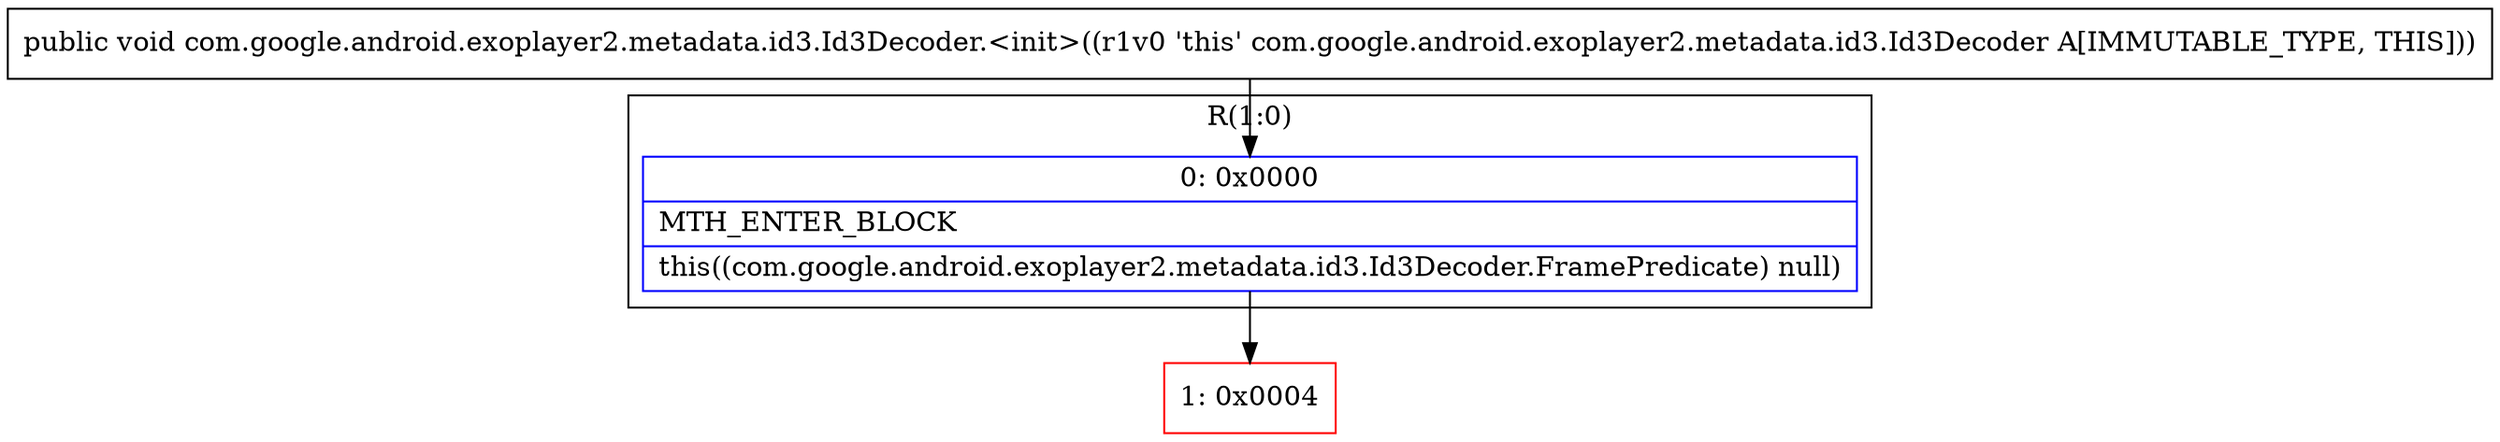 digraph "CFG forcom.google.android.exoplayer2.metadata.id3.Id3Decoder.\<init\>()V" {
subgraph cluster_Region_1630887138 {
label = "R(1:0)";
node [shape=record,color=blue];
Node_0 [shape=record,label="{0\:\ 0x0000|MTH_ENTER_BLOCK\l|this((com.google.android.exoplayer2.metadata.id3.Id3Decoder.FramePredicate) null)\l}"];
}
Node_1 [shape=record,color=red,label="{1\:\ 0x0004}"];
MethodNode[shape=record,label="{public void com.google.android.exoplayer2.metadata.id3.Id3Decoder.\<init\>((r1v0 'this' com.google.android.exoplayer2.metadata.id3.Id3Decoder A[IMMUTABLE_TYPE, THIS])) }"];
MethodNode -> Node_0;
Node_0 -> Node_1;
}

